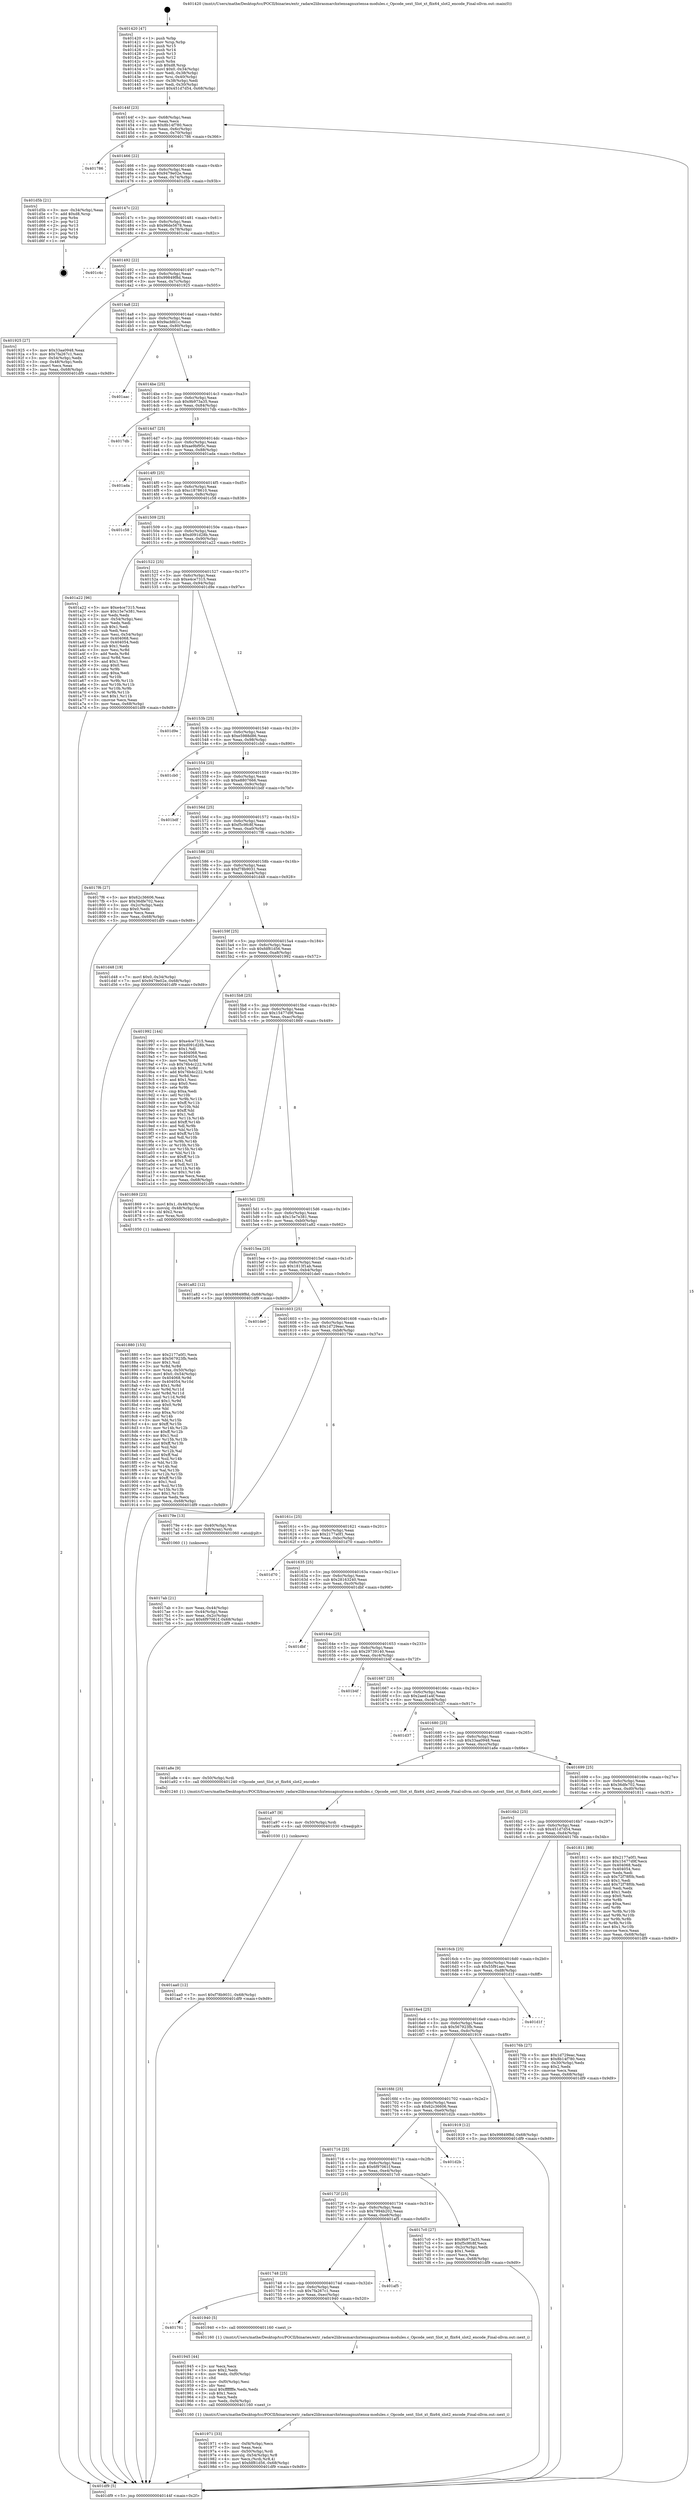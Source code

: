 digraph "0x401420" {
  label = "0x401420 (/mnt/c/Users/mathe/Desktop/tcc/POCII/binaries/extr_radare2librasmarchxtensagnuxtensa-modules.c_Opcode_sext_Slot_xt_flix64_slot2_encode_Final-ollvm.out::main(0))"
  labelloc = "t"
  node[shape=record]

  Entry [label="",width=0.3,height=0.3,shape=circle,fillcolor=black,style=filled]
  "0x40144f" [label="{
     0x40144f [23]\l
     | [instrs]\l
     &nbsp;&nbsp;0x40144f \<+3\>: mov -0x68(%rbp),%eax\l
     &nbsp;&nbsp;0x401452 \<+2\>: mov %eax,%ecx\l
     &nbsp;&nbsp;0x401454 \<+6\>: sub $0x8b14f780,%ecx\l
     &nbsp;&nbsp;0x40145a \<+3\>: mov %eax,-0x6c(%rbp)\l
     &nbsp;&nbsp;0x40145d \<+3\>: mov %ecx,-0x70(%rbp)\l
     &nbsp;&nbsp;0x401460 \<+6\>: je 0000000000401786 \<main+0x366\>\l
  }"]
  "0x401786" [label="{
     0x401786\l
  }", style=dashed]
  "0x401466" [label="{
     0x401466 [22]\l
     | [instrs]\l
     &nbsp;&nbsp;0x401466 \<+5\>: jmp 000000000040146b \<main+0x4b\>\l
     &nbsp;&nbsp;0x40146b \<+3\>: mov -0x6c(%rbp),%eax\l
     &nbsp;&nbsp;0x40146e \<+5\>: sub $0x9479e02e,%eax\l
     &nbsp;&nbsp;0x401473 \<+3\>: mov %eax,-0x74(%rbp)\l
     &nbsp;&nbsp;0x401476 \<+6\>: je 0000000000401d5b \<main+0x93b\>\l
  }"]
  Exit [label="",width=0.3,height=0.3,shape=circle,fillcolor=black,style=filled,peripheries=2]
  "0x401d5b" [label="{
     0x401d5b [21]\l
     | [instrs]\l
     &nbsp;&nbsp;0x401d5b \<+3\>: mov -0x34(%rbp),%eax\l
     &nbsp;&nbsp;0x401d5e \<+7\>: add $0xd8,%rsp\l
     &nbsp;&nbsp;0x401d65 \<+1\>: pop %rbx\l
     &nbsp;&nbsp;0x401d66 \<+2\>: pop %r12\l
     &nbsp;&nbsp;0x401d68 \<+2\>: pop %r13\l
     &nbsp;&nbsp;0x401d6a \<+2\>: pop %r14\l
     &nbsp;&nbsp;0x401d6c \<+2\>: pop %r15\l
     &nbsp;&nbsp;0x401d6e \<+1\>: pop %rbp\l
     &nbsp;&nbsp;0x401d6f \<+1\>: ret\l
  }"]
  "0x40147c" [label="{
     0x40147c [22]\l
     | [instrs]\l
     &nbsp;&nbsp;0x40147c \<+5\>: jmp 0000000000401481 \<main+0x61\>\l
     &nbsp;&nbsp;0x401481 \<+3\>: mov -0x6c(%rbp),%eax\l
     &nbsp;&nbsp;0x401484 \<+5\>: sub $0x96de5678,%eax\l
     &nbsp;&nbsp;0x401489 \<+3\>: mov %eax,-0x78(%rbp)\l
     &nbsp;&nbsp;0x40148c \<+6\>: je 0000000000401c4c \<main+0x82c\>\l
  }"]
  "0x401aa0" [label="{
     0x401aa0 [12]\l
     | [instrs]\l
     &nbsp;&nbsp;0x401aa0 \<+7\>: movl $0xf78b9031,-0x68(%rbp)\l
     &nbsp;&nbsp;0x401aa7 \<+5\>: jmp 0000000000401df9 \<main+0x9d9\>\l
  }"]
  "0x401c4c" [label="{
     0x401c4c\l
  }", style=dashed]
  "0x401492" [label="{
     0x401492 [22]\l
     | [instrs]\l
     &nbsp;&nbsp;0x401492 \<+5\>: jmp 0000000000401497 \<main+0x77\>\l
     &nbsp;&nbsp;0x401497 \<+3\>: mov -0x6c(%rbp),%eax\l
     &nbsp;&nbsp;0x40149a \<+5\>: sub $0x99849f8d,%eax\l
     &nbsp;&nbsp;0x40149f \<+3\>: mov %eax,-0x7c(%rbp)\l
     &nbsp;&nbsp;0x4014a2 \<+6\>: je 0000000000401925 \<main+0x505\>\l
  }"]
  "0x401a97" [label="{
     0x401a97 [9]\l
     | [instrs]\l
     &nbsp;&nbsp;0x401a97 \<+4\>: mov -0x50(%rbp),%rdi\l
     &nbsp;&nbsp;0x401a9b \<+5\>: call 0000000000401030 \<free@plt\>\l
     | [calls]\l
     &nbsp;&nbsp;0x401030 \{1\} (unknown)\l
  }"]
  "0x401925" [label="{
     0x401925 [27]\l
     | [instrs]\l
     &nbsp;&nbsp;0x401925 \<+5\>: mov $0x33aa0948,%eax\l
     &nbsp;&nbsp;0x40192a \<+5\>: mov $0x7fa267c1,%ecx\l
     &nbsp;&nbsp;0x40192f \<+3\>: mov -0x54(%rbp),%edx\l
     &nbsp;&nbsp;0x401932 \<+3\>: cmp -0x48(%rbp),%edx\l
     &nbsp;&nbsp;0x401935 \<+3\>: cmovl %ecx,%eax\l
     &nbsp;&nbsp;0x401938 \<+3\>: mov %eax,-0x68(%rbp)\l
     &nbsp;&nbsp;0x40193b \<+5\>: jmp 0000000000401df9 \<main+0x9d9\>\l
  }"]
  "0x4014a8" [label="{
     0x4014a8 [22]\l
     | [instrs]\l
     &nbsp;&nbsp;0x4014a8 \<+5\>: jmp 00000000004014ad \<main+0x8d\>\l
     &nbsp;&nbsp;0x4014ad \<+3\>: mov -0x6c(%rbp),%eax\l
     &nbsp;&nbsp;0x4014b0 \<+5\>: sub $0x9acbfd1c,%eax\l
     &nbsp;&nbsp;0x4014b5 \<+3\>: mov %eax,-0x80(%rbp)\l
     &nbsp;&nbsp;0x4014b8 \<+6\>: je 0000000000401aac \<main+0x68c\>\l
  }"]
  "0x401971" [label="{
     0x401971 [33]\l
     | [instrs]\l
     &nbsp;&nbsp;0x401971 \<+6\>: mov -0xf4(%rbp),%ecx\l
     &nbsp;&nbsp;0x401977 \<+3\>: imul %eax,%ecx\l
     &nbsp;&nbsp;0x40197a \<+4\>: mov -0x50(%rbp),%rdi\l
     &nbsp;&nbsp;0x40197e \<+4\>: movslq -0x54(%rbp),%r8\l
     &nbsp;&nbsp;0x401982 \<+4\>: mov %ecx,(%rdi,%r8,4)\l
     &nbsp;&nbsp;0x401986 \<+7\>: movl $0xfdf81d56,-0x68(%rbp)\l
     &nbsp;&nbsp;0x40198d \<+5\>: jmp 0000000000401df9 \<main+0x9d9\>\l
  }"]
  "0x401aac" [label="{
     0x401aac\l
  }", style=dashed]
  "0x4014be" [label="{
     0x4014be [25]\l
     | [instrs]\l
     &nbsp;&nbsp;0x4014be \<+5\>: jmp 00000000004014c3 \<main+0xa3\>\l
     &nbsp;&nbsp;0x4014c3 \<+3\>: mov -0x6c(%rbp),%eax\l
     &nbsp;&nbsp;0x4014c6 \<+5\>: sub $0x9b973a35,%eax\l
     &nbsp;&nbsp;0x4014cb \<+6\>: mov %eax,-0x84(%rbp)\l
     &nbsp;&nbsp;0x4014d1 \<+6\>: je 00000000004017db \<main+0x3bb\>\l
  }"]
  "0x401945" [label="{
     0x401945 [44]\l
     | [instrs]\l
     &nbsp;&nbsp;0x401945 \<+2\>: xor %ecx,%ecx\l
     &nbsp;&nbsp;0x401947 \<+5\>: mov $0x2,%edx\l
     &nbsp;&nbsp;0x40194c \<+6\>: mov %edx,-0xf0(%rbp)\l
     &nbsp;&nbsp;0x401952 \<+1\>: cltd\l
     &nbsp;&nbsp;0x401953 \<+6\>: mov -0xf0(%rbp),%esi\l
     &nbsp;&nbsp;0x401959 \<+2\>: idiv %esi\l
     &nbsp;&nbsp;0x40195b \<+6\>: imul $0xfffffffe,%edx,%edx\l
     &nbsp;&nbsp;0x401961 \<+3\>: sub $0x1,%ecx\l
     &nbsp;&nbsp;0x401964 \<+2\>: sub %ecx,%edx\l
     &nbsp;&nbsp;0x401966 \<+6\>: mov %edx,-0xf4(%rbp)\l
     &nbsp;&nbsp;0x40196c \<+5\>: call 0000000000401160 \<next_i\>\l
     | [calls]\l
     &nbsp;&nbsp;0x401160 \{1\} (/mnt/c/Users/mathe/Desktop/tcc/POCII/binaries/extr_radare2librasmarchxtensagnuxtensa-modules.c_Opcode_sext_Slot_xt_flix64_slot2_encode_Final-ollvm.out::next_i)\l
  }"]
  "0x4017db" [label="{
     0x4017db\l
  }", style=dashed]
  "0x4014d7" [label="{
     0x4014d7 [25]\l
     | [instrs]\l
     &nbsp;&nbsp;0x4014d7 \<+5\>: jmp 00000000004014dc \<main+0xbc\>\l
     &nbsp;&nbsp;0x4014dc \<+3\>: mov -0x6c(%rbp),%eax\l
     &nbsp;&nbsp;0x4014df \<+5\>: sub $0xae9bf95c,%eax\l
     &nbsp;&nbsp;0x4014e4 \<+6\>: mov %eax,-0x88(%rbp)\l
     &nbsp;&nbsp;0x4014ea \<+6\>: je 0000000000401ada \<main+0x6ba\>\l
  }"]
  "0x401761" [label="{
     0x401761\l
  }", style=dashed]
  "0x401ada" [label="{
     0x401ada\l
  }", style=dashed]
  "0x4014f0" [label="{
     0x4014f0 [25]\l
     | [instrs]\l
     &nbsp;&nbsp;0x4014f0 \<+5\>: jmp 00000000004014f5 \<main+0xd5\>\l
     &nbsp;&nbsp;0x4014f5 \<+3\>: mov -0x6c(%rbp),%eax\l
     &nbsp;&nbsp;0x4014f8 \<+5\>: sub $0xc1878610,%eax\l
     &nbsp;&nbsp;0x4014fd \<+6\>: mov %eax,-0x8c(%rbp)\l
     &nbsp;&nbsp;0x401503 \<+6\>: je 0000000000401c58 \<main+0x838\>\l
  }"]
  "0x401940" [label="{
     0x401940 [5]\l
     | [instrs]\l
     &nbsp;&nbsp;0x401940 \<+5\>: call 0000000000401160 \<next_i\>\l
     | [calls]\l
     &nbsp;&nbsp;0x401160 \{1\} (/mnt/c/Users/mathe/Desktop/tcc/POCII/binaries/extr_radare2librasmarchxtensagnuxtensa-modules.c_Opcode_sext_Slot_xt_flix64_slot2_encode_Final-ollvm.out::next_i)\l
  }"]
  "0x401c58" [label="{
     0x401c58\l
  }", style=dashed]
  "0x401509" [label="{
     0x401509 [25]\l
     | [instrs]\l
     &nbsp;&nbsp;0x401509 \<+5\>: jmp 000000000040150e \<main+0xee\>\l
     &nbsp;&nbsp;0x40150e \<+3\>: mov -0x6c(%rbp),%eax\l
     &nbsp;&nbsp;0x401511 \<+5\>: sub $0xd091d28b,%eax\l
     &nbsp;&nbsp;0x401516 \<+6\>: mov %eax,-0x90(%rbp)\l
     &nbsp;&nbsp;0x40151c \<+6\>: je 0000000000401a22 \<main+0x602\>\l
  }"]
  "0x401748" [label="{
     0x401748 [25]\l
     | [instrs]\l
     &nbsp;&nbsp;0x401748 \<+5\>: jmp 000000000040174d \<main+0x32d\>\l
     &nbsp;&nbsp;0x40174d \<+3\>: mov -0x6c(%rbp),%eax\l
     &nbsp;&nbsp;0x401750 \<+5\>: sub $0x7fa267c1,%eax\l
     &nbsp;&nbsp;0x401755 \<+6\>: mov %eax,-0xec(%rbp)\l
     &nbsp;&nbsp;0x40175b \<+6\>: je 0000000000401940 \<main+0x520\>\l
  }"]
  "0x401a22" [label="{
     0x401a22 [96]\l
     | [instrs]\l
     &nbsp;&nbsp;0x401a22 \<+5\>: mov $0xe4ce7315,%eax\l
     &nbsp;&nbsp;0x401a27 \<+5\>: mov $0x15e7e381,%ecx\l
     &nbsp;&nbsp;0x401a2c \<+2\>: xor %edx,%edx\l
     &nbsp;&nbsp;0x401a2e \<+3\>: mov -0x54(%rbp),%esi\l
     &nbsp;&nbsp;0x401a31 \<+2\>: mov %edx,%edi\l
     &nbsp;&nbsp;0x401a33 \<+3\>: sub $0x1,%edi\l
     &nbsp;&nbsp;0x401a36 \<+2\>: sub %edi,%esi\l
     &nbsp;&nbsp;0x401a38 \<+3\>: mov %esi,-0x54(%rbp)\l
     &nbsp;&nbsp;0x401a3b \<+7\>: mov 0x404068,%esi\l
     &nbsp;&nbsp;0x401a42 \<+7\>: mov 0x404054,%edi\l
     &nbsp;&nbsp;0x401a49 \<+3\>: sub $0x1,%edx\l
     &nbsp;&nbsp;0x401a4c \<+3\>: mov %esi,%r8d\l
     &nbsp;&nbsp;0x401a4f \<+3\>: add %edx,%r8d\l
     &nbsp;&nbsp;0x401a52 \<+4\>: imul %r8d,%esi\l
     &nbsp;&nbsp;0x401a56 \<+3\>: and $0x1,%esi\l
     &nbsp;&nbsp;0x401a59 \<+3\>: cmp $0x0,%esi\l
     &nbsp;&nbsp;0x401a5c \<+4\>: sete %r9b\l
     &nbsp;&nbsp;0x401a60 \<+3\>: cmp $0xa,%edi\l
     &nbsp;&nbsp;0x401a63 \<+4\>: setl %r10b\l
     &nbsp;&nbsp;0x401a67 \<+3\>: mov %r9b,%r11b\l
     &nbsp;&nbsp;0x401a6a \<+3\>: and %r10b,%r11b\l
     &nbsp;&nbsp;0x401a6d \<+3\>: xor %r10b,%r9b\l
     &nbsp;&nbsp;0x401a70 \<+3\>: or %r9b,%r11b\l
     &nbsp;&nbsp;0x401a73 \<+4\>: test $0x1,%r11b\l
     &nbsp;&nbsp;0x401a77 \<+3\>: cmovne %ecx,%eax\l
     &nbsp;&nbsp;0x401a7a \<+3\>: mov %eax,-0x68(%rbp)\l
     &nbsp;&nbsp;0x401a7d \<+5\>: jmp 0000000000401df9 \<main+0x9d9\>\l
  }"]
  "0x401522" [label="{
     0x401522 [25]\l
     | [instrs]\l
     &nbsp;&nbsp;0x401522 \<+5\>: jmp 0000000000401527 \<main+0x107\>\l
     &nbsp;&nbsp;0x401527 \<+3\>: mov -0x6c(%rbp),%eax\l
     &nbsp;&nbsp;0x40152a \<+5\>: sub $0xe4ce7315,%eax\l
     &nbsp;&nbsp;0x40152f \<+6\>: mov %eax,-0x94(%rbp)\l
     &nbsp;&nbsp;0x401535 \<+6\>: je 0000000000401d9e \<main+0x97e\>\l
  }"]
  "0x401af5" [label="{
     0x401af5\l
  }", style=dashed]
  "0x401d9e" [label="{
     0x401d9e\l
  }", style=dashed]
  "0x40153b" [label="{
     0x40153b [25]\l
     | [instrs]\l
     &nbsp;&nbsp;0x40153b \<+5\>: jmp 0000000000401540 \<main+0x120\>\l
     &nbsp;&nbsp;0x401540 \<+3\>: mov -0x6c(%rbp),%eax\l
     &nbsp;&nbsp;0x401543 \<+5\>: sub $0xe5988d86,%eax\l
     &nbsp;&nbsp;0x401548 \<+6\>: mov %eax,-0x98(%rbp)\l
     &nbsp;&nbsp;0x40154e \<+6\>: je 0000000000401cb0 \<main+0x890\>\l
  }"]
  "0x401880" [label="{
     0x401880 [153]\l
     | [instrs]\l
     &nbsp;&nbsp;0x401880 \<+5\>: mov $0x2177a0f1,%ecx\l
     &nbsp;&nbsp;0x401885 \<+5\>: mov $0x567923fb,%edx\l
     &nbsp;&nbsp;0x40188a \<+3\>: mov $0x1,%sil\l
     &nbsp;&nbsp;0x40188d \<+3\>: xor %r8d,%r8d\l
     &nbsp;&nbsp;0x401890 \<+4\>: mov %rax,-0x50(%rbp)\l
     &nbsp;&nbsp;0x401894 \<+7\>: movl $0x0,-0x54(%rbp)\l
     &nbsp;&nbsp;0x40189b \<+8\>: mov 0x404068,%r9d\l
     &nbsp;&nbsp;0x4018a3 \<+8\>: mov 0x404054,%r10d\l
     &nbsp;&nbsp;0x4018ab \<+4\>: sub $0x1,%r8d\l
     &nbsp;&nbsp;0x4018af \<+3\>: mov %r9d,%r11d\l
     &nbsp;&nbsp;0x4018b2 \<+3\>: add %r8d,%r11d\l
     &nbsp;&nbsp;0x4018b5 \<+4\>: imul %r11d,%r9d\l
     &nbsp;&nbsp;0x4018b9 \<+4\>: and $0x1,%r9d\l
     &nbsp;&nbsp;0x4018bd \<+4\>: cmp $0x0,%r9d\l
     &nbsp;&nbsp;0x4018c1 \<+3\>: sete %bl\l
     &nbsp;&nbsp;0x4018c4 \<+4\>: cmp $0xa,%r10d\l
     &nbsp;&nbsp;0x4018c8 \<+4\>: setl %r14b\l
     &nbsp;&nbsp;0x4018cc \<+3\>: mov %bl,%r15b\l
     &nbsp;&nbsp;0x4018cf \<+4\>: xor $0xff,%r15b\l
     &nbsp;&nbsp;0x4018d3 \<+3\>: mov %r14b,%r12b\l
     &nbsp;&nbsp;0x4018d6 \<+4\>: xor $0xff,%r12b\l
     &nbsp;&nbsp;0x4018da \<+4\>: xor $0x1,%sil\l
     &nbsp;&nbsp;0x4018de \<+3\>: mov %r15b,%r13b\l
     &nbsp;&nbsp;0x4018e1 \<+4\>: and $0xff,%r13b\l
     &nbsp;&nbsp;0x4018e5 \<+3\>: and %sil,%bl\l
     &nbsp;&nbsp;0x4018e8 \<+3\>: mov %r12b,%al\l
     &nbsp;&nbsp;0x4018eb \<+2\>: and $0xff,%al\l
     &nbsp;&nbsp;0x4018ed \<+3\>: and %sil,%r14b\l
     &nbsp;&nbsp;0x4018f0 \<+3\>: or %bl,%r13b\l
     &nbsp;&nbsp;0x4018f3 \<+3\>: or %r14b,%al\l
     &nbsp;&nbsp;0x4018f6 \<+3\>: xor %al,%r13b\l
     &nbsp;&nbsp;0x4018f9 \<+3\>: or %r12b,%r15b\l
     &nbsp;&nbsp;0x4018fc \<+4\>: xor $0xff,%r15b\l
     &nbsp;&nbsp;0x401900 \<+4\>: or $0x1,%sil\l
     &nbsp;&nbsp;0x401904 \<+3\>: and %sil,%r15b\l
     &nbsp;&nbsp;0x401907 \<+3\>: or %r15b,%r13b\l
     &nbsp;&nbsp;0x40190a \<+4\>: test $0x1,%r13b\l
     &nbsp;&nbsp;0x40190e \<+3\>: cmovne %edx,%ecx\l
     &nbsp;&nbsp;0x401911 \<+3\>: mov %ecx,-0x68(%rbp)\l
     &nbsp;&nbsp;0x401914 \<+5\>: jmp 0000000000401df9 \<main+0x9d9\>\l
  }"]
  "0x401cb0" [label="{
     0x401cb0\l
  }", style=dashed]
  "0x401554" [label="{
     0x401554 [25]\l
     | [instrs]\l
     &nbsp;&nbsp;0x401554 \<+5\>: jmp 0000000000401559 \<main+0x139\>\l
     &nbsp;&nbsp;0x401559 \<+3\>: mov -0x6c(%rbp),%eax\l
     &nbsp;&nbsp;0x40155c \<+5\>: sub $0xe8807666,%eax\l
     &nbsp;&nbsp;0x401561 \<+6\>: mov %eax,-0x9c(%rbp)\l
     &nbsp;&nbsp;0x401567 \<+6\>: je 0000000000401bdf \<main+0x7bf\>\l
  }"]
  "0x40172f" [label="{
     0x40172f [25]\l
     | [instrs]\l
     &nbsp;&nbsp;0x40172f \<+5\>: jmp 0000000000401734 \<main+0x314\>\l
     &nbsp;&nbsp;0x401734 \<+3\>: mov -0x6c(%rbp),%eax\l
     &nbsp;&nbsp;0x401737 \<+5\>: sub $0x7994b202,%eax\l
     &nbsp;&nbsp;0x40173c \<+6\>: mov %eax,-0xe8(%rbp)\l
     &nbsp;&nbsp;0x401742 \<+6\>: je 0000000000401af5 \<main+0x6d5\>\l
  }"]
  "0x401bdf" [label="{
     0x401bdf\l
  }", style=dashed]
  "0x40156d" [label="{
     0x40156d [25]\l
     | [instrs]\l
     &nbsp;&nbsp;0x40156d \<+5\>: jmp 0000000000401572 \<main+0x152\>\l
     &nbsp;&nbsp;0x401572 \<+3\>: mov -0x6c(%rbp),%eax\l
     &nbsp;&nbsp;0x401575 \<+5\>: sub $0xf5c9fc8f,%eax\l
     &nbsp;&nbsp;0x40157a \<+6\>: mov %eax,-0xa0(%rbp)\l
     &nbsp;&nbsp;0x401580 \<+6\>: je 00000000004017f6 \<main+0x3d6\>\l
  }"]
  "0x4017c0" [label="{
     0x4017c0 [27]\l
     | [instrs]\l
     &nbsp;&nbsp;0x4017c0 \<+5\>: mov $0x9b973a35,%eax\l
     &nbsp;&nbsp;0x4017c5 \<+5\>: mov $0xf5c9fc8f,%ecx\l
     &nbsp;&nbsp;0x4017ca \<+3\>: mov -0x2c(%rbp),%edx\l
     &nbsp;&nbsp;0x4017cd \<+3\>: cmp $0x1,%edx\l
     &nbsp;&nbsp;0x4017d0 \<+3\>: cmovl %ecx,%eax\l
     &nbsp;&nbsp;0x4017d3 \<+3\>: mov %eax,-0x68(%rbp)\l
     &nbsp;&nbsp;0x4017d6 \<+5\>: jmp 0000000000401df9 \<main+0x9d9\>\l
  }"]
  "0x4017f6" [label="{
     0x4017f6 [27]\l
     | [instrs]\l
     &nbsp;&nbsp;0x4017f6 \<+5\>: mov $0x62c36606,%eax\l
     &nbsp;&nbsp;0x4017fb \<+5\>: mov $0x36dfe702,%ecx\l
     &nbsp;&nbsp;0x401800 \<+3\>: mov -0x2c(%rbp),%edx\l
     &nbsp;&nbsp;0x401803 \<+3\>: cmp $0x0,%edx\l
     &nbsp;&nbsp;0x401806 \<+3\>: cmove %ecx,%eax\l
     &nbsp;&nbsp;0x401809 \<+3\>: mov %eax,-0x68(%rbp)\l
     &nbsp;&nbsp;0x40180c \<+5\>: jmp 0000000000401df9 \<main+0x9d9\>\l
  }"]
  "0x401586" [label="{
     0x401586 [25]\l
     | [instrs]\l
     &nbsp;&nbsp;0x401586 \<+5\>: jmp 000000000040158b \<main+0x16b\>\l
     &nbsp;&nbsp;0x40158b \<+3\>: mov -0x6c(%rbp),%eax\l
     &nbsp;&nbsp;0x40158e \<+5\>: sub $0xf78b9031,%eax\l
     &nbsp;&nbsp;0x401593 \<+6\>: mov %eax,-0xa4(%rbp)\l
     &nbsp;&nbsp;0x401599 \<+6\>: je 0000000000401d48 \<main+0x928\>\l
  }"]
  "0x401716" [label="{
     0x401716 [25]\l
     | [instrs]\l
     &nbsp;&nbsp;0x401716 \<+5\>: jmp 000000000040171b \<main+0x2fb\>\l
     &nbsp;&nbsp;0x40171b \<+3\>: mov -0x6c(%rbp),%eax\l
     &nbsp;&nbsp;0x40171e \<+5\>: sub $0x6f97061f,%eax\l
     &nbsp;&nbsp;0x401723 \<+6\>: mov %eax,-0xe4(%rbp)\l
     &nbsp;&nbsp;0x401729 \<+6\>: je 00000000004017c0 \<main+0x3a0\>\l
  }"]
  "0x401d48" [label="{
     0x401d48 [19]\l
     | [instrs]\l
     &nbsp;&nbsp;0x401d48 \<+7\>: movl $0x0,-0x34(%rbp)\l
     &nbsp;&nbsp;0x401d4f \<+7\>: movl $0x9479e02e,-0x68(%rbp)\l
     &nbsp;&nbsp;0x401d56 \<+5\>: jmp 0000000000401df9 \<main+0x9d9\>\l
  }"]
  "0x40159f" [label="{
     0x40159f [25]\l
     | [instrs]\l
     &nbsp;&nbsp;0x40159f \<+5\>: jmp 00000000004015a4 \<main+0x184\>\l
     &nbsp;&nbsp;0x4015a4 \<+3\>: mov -0x6c(%rbp),%eax\l
     &nbsp;&nbsp;0x4015a7 \<+5\>: sub $0xfdf81d56,%eax\l
     &nbsp;&nbsp;0x4015ac \<+6\>: mov %eax,-0xa8(%rbp)\l
     &nbsp;&nbsp;0x4015b2 \<+6\>: je 0000000000401992 \<main+0x572\>\l
  }"]
  "0x401d2b" [label="{
     0x401d2b\l
  }", style=dashed]
  "0x401992" [label="{
     0x401992 [144]\l
     | [instrs]\l
     &nbsp;&nbsp;0x401992 \<+5\>: mov $0xe4ce7315,%eax\l
     &nbsp;&nbsp;0x401997 \<+5\>: mov $0xd091d28b,%ecx\l
     &nbsp;&nbsp;0x40199c \<+2\>: mov $0x1,%dl\l
     &nbsp;&nbsp;0x40199e \<+7\>: mov 0x404068,%esi\l
     &nbsp;&nbsp;0x4019a5 \<+7\>: mov 0x404054,%edi\l
     &nbsp;&nbsp;0x4019ac \<+3\>: mov %esi,%r8d\l
     &nbsp;&nbsp;0x4019af \<+7\>: sub $0x76b4c222,%r8d\l
     &nbsp;&nbsp;0x4019b6 \<+4\>: sub $0x1,%r8d\l
     &nbsp;&nbsp;0x4019ba \<+7\>: add $0x76b4c222,%r8d\l
     &nbsp;&nbsp;0x4019c1 \<+4\>: imul %r8d,%esi\l
     &nbsp;&nbsp;0x4019c5 \<+3\>: and $0x1,%esi\l
     &nbsp;&nbsp;0x4019c8 \<+3\>: cmp $0x0,%esi\l
     &nbsp;&nbsp;0x4019cb \<+4\>: sete %r9b\l
     &nbsp;&nbsp;0x4019cf \<+3\>: cmp $0xa,%edi\l
     &nbsp;&nbsp;0x4019d2 \<+4\>: setl %r10b\l
     &nbsp;&nbsp;0x4019d6 \<+3\>: mov %r9b,%r11b\l
     &nbsp;&nbsp;0x4019d9 \<+4\>: xor $0xff,%r11b\l
     &nbsp;&nbsp;0x4019dd \<+3\>: mov %r10b,%bl\l
     &nbsp;&nbsp;0x4019e0 \<+3\>: xor $0xff,%bl\l
     &nbsp;&nbsp;0x4019e3 \<+3\>: xor $0x1,%dl\l
     &nbsp;&nbsp;0x4019e6 \<+3\>: mov %r11b,%r14b\l
     &nbsp;&nbsp;0x4019e9 \<+4\>: and $0xff,%r14b\l
     &nbsp;&nbsp;0x4019ed \<+3\>: and %dl,%r9b\l
     &nbsp;&nbsp;0x4019f0 \<+3\>: mov %bl,%r15b\l
     &nbsp;&nbsp;0x4019f3 \<+4\>: and $0xff,%r15b\l
     &nbsp;&nbsp;0x4019f7 \<+3\>: and %dl,%r10b\l
     &nbsp;&nbsp;0x4019fa \<+3\>: or %r9b,%r14b\l
     &nbsp;&nbsp;0x4019fd \<+3\>: or %r10b,%r15b\l
     &nbsp;&nbsp;0x401a00 \<+3\>: xor %r15b,%r14b\l
     &nbsp;&nbsp;0x401a03 \<+3\>: or %bl,%r11b\l
     &nbsp;&nbsp;0x401a06 \<+4\>: xor $0xff,%r11b\l
     &nbsp;&nbsp;0x401a0a \<+3\>: or $0x1,%dl\l
     &nbsp;&nbsp;0x401a0d \<+3\>: and %dl,%r11b\l
     &nbsp;&nbsp;0x401a10 \<+3\>: or %r11b,%r14b\l
     &nbsp;&nbsp;0x401a13 \<+4\>: test $0x1,%r14b\l
     &nbsp;&nbsp;0x401a17 \<+3\>: cmovne %ecx,%eax\l
     &nbsp;&nbsp;0x401a1a \<+3\>: mov %eax,-0x68(%rbp)\l
     &nbsp;&nbsp;0x401a1d \<+5\>: jmp 0000000000401df9 \<main+0x9d9\>\l
  }"]
  "0x4015b8" [label="{
     0x4015b8 [25]\l
     | [instrs]\l
     &nbsp;&nbsp;0x4015b8 \<+5\>: jmp 00000000004015bd \<main+0x19d\>\l
     &nbsp;&nbsp;0x4015bd \<+3\>: mov -0x6c(%rbp),%eax\l
     &nbsp;&nbsp;0x4015c0 \<+5\>: sub $0x15477d9f,%eax\l
     &nbsp;&nbsp;0x4015c5 \<+6\>: mov %eax,-0xac(%rbp)\l
     &nbsp;&nbsp;0x4015cb \<+6\>: je 0000000000401869 \<main+0x449\>\l
  }"]
  "0x4016fd" [label="{
     0x4016fd [25]\l
     | [instrs]\l
     &nbsp;&nbsp;0x4016fd \<+5\>: jmp 0000000000401702 \<main+0x2e2\>\l
     &nbsp;&nbsp;0x401702 \<+3\>: mov -0x6c(%rbp),%eax\l
     &nbsp;&nbsp;0x401705 \<+5\>: sub $0x62c36606,%eax\l
     &nbsp;&nbsp;0x40170a \<+6\>: mov %eax,-0xe0(%rbp)\l
     &nbsp;&nbsp;0x401710 \<+6\>: je 0000000000401d2b \<main+0x90b\>\l
  }"]
  "0x401869" [label="{
     0x401869 [23]\l
     | [instrs]\l
     &nbsp;&nbsp;0x401869 \<+7\>: movl $0x1,-0x48(%rbp)\l
     &nbsp;&nbsp;0x401870 \<+4\>: movslq -0x48(%rbp),%rax\l
     &nbsp;&nbsp;0x401874 \<+4\>: shl $0x2,%rax\l
     &nbsp;&nbsp;0x401878 \<+3\>: mov %rax,%rdi\l
     &nbsp;&nbsp;0x40187b \<+5\>: call 0000000000401050 \<malloc@plt\>\l
     | [calls]\l
     &nbsp;&nbsp;0x401050 \{1\} (unknown)\l
  }"]
  "0x4015d1" [label="{
     0x4015d1 [25]\l
     | [instrs]\l
     &nbsp;&nbsp;0x4015d1 \<+5\>: jmp 00000000004015d6 \<main+0x1b6\>\l
     &nbsp;&nbsp;0x4015d6 \<+3\>: mov -0x6c(%rbp),%eax\l
     &nbsp;&nbsp;0x4015d9 \<+5\>: sub $0x15e7e381,%eax\l
     &nbsp;&nbsp;0x4015de \<+6\>: mov %eax,-0xb0(%rbp)\l
     &nbsp;&nbsp;0x4015e4 \<+6\>: je 0000000000401a82 \<main+0x662\>\l
  }"]
  "0x401919" [label="{
     0x401919 [12]\l
     | [instrs]\l
     &nbsp;&nbsp;0x401919 \<+7\>: movl $0x99849f8d,-0x68(%rbp)\l
     &nbsp;&nbsp;0x401920 \<+5\>: jmp 0000000000401df9 \<main+0x9d9\>\l
  }"]
  "0x401a82" [label="{
     0x401a82 [12]\l
     | [instrs]\l
     &nbsp;&nbsp;0x401a82 \<+7\>: movl $0x99849f8d,-0x68(%rbp)\l
     &nbsp;&nbsp;0x401a89 \<+5\>: jmp 0000000000401df9 \<main+0x9d9\>\l
  }"]
  "0x4015ea" [label="{
     0x4015ea [25]\l
     | [instrs]\l
     &nbsp;&nbsp;0x4015ea \<+5\>: jmp 00000000004015ef \<main+0x1cf\>\l
     &nbsp;&nbsp;0x4015ef \<+3\>: mov -0x6c(%rbp),%eax\l
     &nbsp;&nbsp;0x4015f2 \<+5\>: sub $0x1813f1ab,%eax\l
     &nbsp;&nbsp;0x4015f7 \<+6\>: mov %eax,-0xb4(%rbp)\l
     &nbsp;&nbsp;0x4015fd \<+6\>: je 0000000000401de0 \<main+0x9c0\>\l
  }"]
  "0x4016e4" [label="{
     0x4016e4 [25]\l
     | [instrs]\l
     &nbsp;&nbsp;0x4016e4 \<+5\>: jmp 00000000004016e9 \<main+0x2c9\>\l
     &nbsp;&nbsp;0x4016e9 \<+3\>: mov -0x6c(%rbp),%eax\l
     &nbsp;&nbsp;0x4016ec \<+5\>: sub $0x567923fb,%eax\l
     &nbsp;&nbsp;0x4016f1 \<+6\>: mov %eax,-0xdc(%rbp)\l
     &nbsp;&nbsp;0x4016f7 \<+6\>: je 0000000000401919 \<main+0x4f9\>\l
  }"]
  "0x401de0" [label="{
     0x401de0\l
  }", style=dashed]
  "0x401603" [label="{
     0x401603 [25]\l
     | [instrs]\l
     &nbsp;&nbsp;0x401603 \<+5\>: jmp 0000000000401608 \<main+0x1e8\>\l
     &nbsp;&nbsp;0x401608 \<+3\>: mov -0x6c(%rbp),%eax\l
     &nbsp;&nbsp;0x40160b \<+5\>: sub $0x1d729eac,%eax\l
     &nbsp;&nbsp;0x401610 \<+6\>: mov %eax,-0xb8(%rbp)\l
     &nbsp;&nbsp;0x401616 \<+6\>: je 000000000040179e \<main+0x37e\>\l
  }"]
  "0x401d1f" [label="{
     0x401d1f\l
  }", style=dashed]
  "0x40179e" [label="{
     0x40179e [13]\l
     | [instrs]\l
     &nbsp;&nbsp;0x40179e \<+4\>: mov -0x40(%rbp),%rax\l
     &nbsp;&nbsp;0x4017a2 \<+4\>: mov 0x8(%rax),%rdi\l
     &nbsp;&nbsp;0x4017a6 \<+5\>: call 0000000000401060 \<atoi@plt\>\l
     | [calls]\l
     &nbsp;&nbsp;0x401060 \{1\} (unknown)\l
  }"]
  "0x40161c" [label="{
     0x40161c [25]\l
     | [instrs]\l
     &nbsp;&nbsp;0x40161c \<+5\>: jmp 0000000000401621 \<main+0x201\>\l
     &nbsp;&nbsp;0x401621 \<+3\>: mov -0x6c(%rbp),%eax\l
     &nbsp;&nbsp;0x401624 \<+5\>: sub $0x2177a0f1,%eax\l
     &nbsp;&nbsp;0x401629 \<+6\>: mov %eax,-0xbc(%rbp)\l
     &nbsp;&nbsp;0x40162f \<+6\>: je 0000000000401d70 \<main+0x950\>\l
  }"]
  "0x4017ab" [label="{
     0x4017ab [21]\l
     | [instrs]\l
     &nbsp;&nbsp;0x4017ab \<+3\>: mov %eax,-0x44(%rbp)\l
     &nbsp;&nbsp;0x4017ae \<+3\>: mov -0x44(%rbp),%eax\l
     &nbsp;&nbsp;0x4017b1 \<+3\>: mov %eax,-0x2c(%rbp)\l
     &nbsp;&nbsp;0x4017b4 \<+7\>: movl $0x6f97061f,-0x68(%rbp)\l
     &nbsp;&nbsp;0x4017bb \<+5\>: jmp 0000000000401df9 \<main+0x9d9\>\l
  }"]
  "0x401d70" [label="{
     0x401d70\l
  }", style=dashed]
  "0x401635" [label="{
     0x401635 [25]\l
     | [instrs]\l
     &nbsp;&nbsp;0x401635 \<+5\>: jmp 000000000040163a \<main+0x21a\>\l
     &nbsp;&nbsp;0x40163a \<+3\>: mov -0x6c(%rbp),%eax\l
     &nbsp;&nbsp;0x40163d \<+5\>: sub $0x28163240,%eax\l
     &nbsp;&nbsp;0x401642 \<+6\>: mov %eax,-0xc0(%rbp)\l
     &nbsp;&nbsp;0x401648 \<+6\>: je 0000000000401dbf \<main+0x99f\>\l
  }"]
  "0x401420" [label="{
     0x401420 [47]\l
     | [instrs]\l
     &nbsp;&nbsp;0x401420 \<+1\>: push %rbp\l
     &nbsp;&nbsp;0x401421 \<+3\>: mov %rsp,%rbp\l
     &nbsp;&nbsp;0x401424 \<+2\>: push %r15\l
     &nbsp;&nbsp;0x401426 \<+2\>: push %r14\l
     &nbsp;&nbsp;0x401428 \<+2\>: push %r13\l
     &nbsp;&nbsp;0x40142a \<+2\>: push %r12\l
     &nbsp;&nbsp;0x40142c \<+1\>: push %rbx\l
     &nbsp;&nbsp;0x40142d \<+7\>: sub $0xd8,%rsp\l
     &nbsp;&nbsp;0x401434 \<+7\>: movl $0x0,-0x34(%rbp)\l
     &nbsp;&nbsp;0x40143b \<+3\>: mov %edi,-0x38(%rbp)\l
     &nbsp;&nbsp;0x40143e \<+4\>: mov %rsi,-0x40(%rbp)\l
     &nbsp;&nbsp;0x401442 \<+3\>: mov -0x38(%rbp),%edi\l
     &nbsp;&nbsp;0x401445 \<+3\>: mov %edi,-0x30(%rbp)\l
     &nbsp;&nbsp;0x401448 \<+7\>: movl $0x451d7d54,-0x68(%rbp)\l
  }"]
  "0x401dbf" [label="{
     0x401dbf\l
  }", style=dashed]
  "0x40164e" [label="{
     0x40164e [25]\l
     | [instrs]\l
     &nbsp;&nbsp;0x40164e \<+5\>: jmp 0000000000401653 \<main+0x233\>\l
     &nbsp;&nbsp;0x401653 \<+3\>: mov -0x6c(%rbp),%eax\l
     &nbsp;&nbsp;0x401656 \<+5\>: sub $0x29739140,%eax\l
     &nbsp;&nbsp;0x40165b \<+6\>: mov %eax,-0xc4(%rbp)\l
     &nbsp;&nbsp;0x401661 \<+6\>: je 0000000000401b4f \<main+0x72f\>\l
  }"]
  "0x401df9" [label="{
     0x401df9 [5]\l
     | [instrs]\l
     &nbsp;&nbsp;0x401df9 \<+5\>: jmp 000000000040144f \<main+0x2f\>\l
  }"]
  "0x401b4f" [label="{
     0x401b4f\l
  }", style=dashed]
  "0x401667" [label="{
     0x401667 [25]\l
     | [instrs]\l
     &nbsp;&nbsp;0x401667 \<+5\>: jmp 000000000040166c \<main+0x24c\>\l
     &nbsp;&nbsp;0x40166c \<+3\>: mov -0x6c(%rbp),%eax\l
     &nbsp;&nbsp;0x40166f \<+5\>: sub $0x2aed1a4f,%eax\l
     &nbsp;&nbsp;0x401674 \<+6\>: mov %eax,-0xc8(%rbp)\l
     &nbsp;&nbsp;0x40167a \<+6\>: je 0000000000401d37 \<main+0x917\>\l
  }"]
  "0x4016cb" [label="{
     0x4016cb [25]\l
     | [instrs]\l
     &nbsp;&nbsp;0x4016cb \<+5\>: jmp 00000000004016d0 \<main+0x2b0\>\l
     &nbsp;&nbsp;0x4016d0 \<+3\>: mov -0x6c(%rbp),%eax\l
     &nbsp;&nbsp;0x4016d3 \<+5\>: sub $0x55f91aec,%eax\l
     &nbsp;&nbsp;0x4016d8 \<+6\>: mov %eax,-0xd8(%rbp)\l
     &nbsp;&nbsp;0x4016de \<+6\>: je 0000000000401d1f \<main+0x8ff\>\l
  }"]
  "0x401d37" [label="{
     0x401d37\l
  }", style=dashed]
  "0x401680" [label="{
     0x401680 [25]\l
     | [instrs]\l
     &nbsp;&nbsp;0x401680 \<+5\>: jmp 0000000000401685 \<main+0x265\>\l
     &nbsp;&nbsp;0x401685 \<+3\>: mov -0x6c(%rbp),%eax\l
     &nbsp;&nbsp;0x401688 \<+5\>: sub $0x33aa0948,%eax\l
     &nbsp;&nbsp;0x40168d \<+6\>: mov %eax,-0xcc(%rbp)\l
     &nbsp;&nbsp;0x401693 \<+6\>: je 0000000000401a8e \<main+0x66e\>\l
  }"]
  "0x40176b" [label="{
     0x40176b [27]\l
     | [instrs]\l
     &nbsp;&nbsp;0x40176b \<+5\>: mov $0x1d729eac,%eax\l
     &nbsp;&nbsp;0x401770 \<+5\>: mov $0x8b14f780,%ecx\l
     &nbsp;&nbsp;0x401775 \<+3\>: mov -0x30(%rbp),%edx\l
     &nbsp;&nbsp;0x401778 \<+3\>: cmp $0x2,%edx\l
     &nbsp;&nbsp;0x40177b \<+3\>: cmovne %ecx,%eax\l
     &nbsp;&nbsp;0x40177e \<+3\>: mov %eax,-0x68(%rbp)\l
     &nbsp;&nbsp;0x401781 \<+5\>: jmp 0000000000401df9 \<main+0x9d9\>\l
  }"]
  "0x401a8e" [label="{
     0x401a8e [9]\l
     | [instrs]\l
     &nbsp;&nbsp;0x401a8e \<+4\>: mov -0x50(%rbp),%rdi\l
     &nbsp;&nbsp;0x401a92 \<+5\>: call 0000000000401240 \<Opcode_sext_Slot_xt_flix64_slot2_encode\>\l
     | [calls]\l
     &nbsp;&nbsp;0x401240 \{1\} (/mnt/c/Users/mathe/Desktop/tcc/POCII/binaries/extr_radare2librasmarchxtensagnuxtensa-modules.c_Opcode_sext_Slot_xt_flix64_slot2_encode_Final-ollvm.out::Opcode_sext_Slot_xt_flix64_slot2_encode)\l
  }"]
  "0x401699" [label="{
     0x401699 [25]\l
     | [instrs]\l
     &nbsp;&nbsp;0x401699 \<+5\>: jmp 000000000040169e \<main+0x27e\>\l
     &nbsp;&nbsp;0x40169e \<+3\>: mov -0x6c(%rbp),%eax\l
     &nbsp;&nbsp;0x4016a1 \<+5\>: sub $0x36dfe702,%eax\l
     &nbsp;&nbsp;0x4016a6 \<+6\>: mov %eax,-0xd0(%rbp)\l
     &nbsp;&nbsp;0x4016ac \<+6\>: je 0000000000401811 \<main+0x3f1\>\l
  }"]
  "0x4016b2" [label="{
     0x4016b2 [25]\l
     | [instrs]\l
     &nbsp;&nbsp;0x4016b2 \<+5\>: jmp 00000000004016b7 \<main+0x297\>\l
     &nbsp;&nbsp;0x4016b7 \<+3\>: mov -0x6c(%rbp),%eax\l
     &nbsp;&nbsp;0x4016ba \<+5\>: sub $0x451d7d54,%eax\l
     &nbsp;&nbsp;0x4016bf \<+6\>: mov %eax,-0xd4(%rbp)\l
     &nbsp;&nbsp;0x4016c5 \<+6\>: je 000000000040176b \<main+0x34b\>\l
  }"]
  "0x401811" [label="{
     0x401811 [88]\l
     | [instrs]\l
     &nbsp;&nbsp;0x401811 \<+5\>: mov $0x2177a0f1,%eax\l
     &nbsp;&nbsp;0x401816 \<+5\>: mov $0x15477d9f,%ecx\l
     &nbsp;&nbsp;0x40181b \<+7\>: mov 0x404068,%edx\l
     &nbsp;&nbsp;0x401822 \<+7\>: mov 0x404054,%esi\l
     &nbsp;&nbsp;0x401829 \<+2\>: mov %edx,%edi\l
     &nbsp;&nbsp;0x40182b \<+6\>: sub $0x72f78f0b,%edi\l
     &nbsp;&nbsp;0x401831 \<+3\>: sub $0x1,%edi\l
     &nbsp;&nbsp;0x401834 \<+6\>: add $0x72f78f0b,%edi\l
     &nbsp;&nbsp;0x40183a \<+3\>: imul %edi,%edx\l
     &nbsp;&nbsp;0x40183d \<+3\>: and $0x1,%edx\l
     &nbsp;&nbsp;0x401840 \<+3\>: cmp $0x0,%edx\l
     &nbsp;&nbsp;0x401843 \<+4\>: sete %r8b\l
     &nbsp;&nbsp;0x401847 \<+3\>: cmp $0xa,%esi\l
     &nbsp;&nbsp;0x40184a \<+4\>: setl %r9b\l
     &nbsp;&nbsp;0x40184e \<+3\>: mov %r8b,%r10b\l
     &nbsp;&nbsp;0x401851 \<+3\>: and %r9b,%r10b\l
     &nbsp;&nbsp;0x401854 \<+3\>: xor %r9b,%r8b\l
     &nbsp;&nbsp;0x401857 \<+3\>: or %r8b,%r10b\l
     &nbsp;&nbsp;0x40185a \<+4\>: test $0x1,%r10b\l
     &nbsp;&nbsp;0x40185e \<+3\>: cmovne %ecx,%eax\l
     &nbsp;&nbsp;0x401861 \<+3\>: mov %eax,-0x68(%rbp)\l
     &nbsp;&nbsp;0x401864 \<+5\>: jmp 0000000000401df9 \<main+0x9d9\>\l
  }"]
  Entry -> "0x401420" [label=" 1"]
  "0x40144f" -> "0x401786" [label=" 0"]
  "0x40144f" -> "0x401466" [label=" 16"]
  "0x401d5b" -> Exit [label=" 1"]
  "0x401466" -> "0x401d5b" [label=" 1"]
  "0x401466" -> "0x40147c" [label=" 15"]
  "0x401d48" -> "0x401df9" [label=" 1"]
  "0x40147c" -> "0x401c4c" [label=" 0"]
  "0x40147c" -> "0x401492" [label=" 15"]
  "0x401aa0" -> "0x401df9" [label=" 1"]
  "0x401492" -> "0x401925" [label=" 2"]
  "0x401492" -> "0x4014a8" [label=" 13"]
  "0x401a97" -> "0x401aa0" [label=" 1"]
  "0x4014a8" -> "0x401aac" [label=" 0"]
  "0x4014a8" -> "0x4014be" [label=" 13"]
  "0x401a8e" -> "0x401a97" [label=" 1"]
  "0x4014be" -> "0x4017db" [label=" 0"]
  "0x4014be" -> "0x4014d7" [label=" 13"]
  "0x401a82" -> "0x401df9" [label=" 1"]
  "0x4014d7" -> "0x401ada" [label=" 0"]
  "0x4014d7" -> "0x4014f0" [label=" 13"]
  "0x401a22" -> "0x401df9" [label=" 1"]
  "0x4014f0" -> "0x401c58" [label=" 0"]
  "0x4014f0" -> "0x401509" [label=" 13"]
  "0x401992" -> "0x401df9" [label=" 1"]
  "0x401509" -> "0x401a22" [label=" 1"]
  "0x401509" -> "0x401522" [label=" 12"]
  "0x401945" -> "0x401971" [label=" 1"]
  "0x401522" -> "0x401d9e" [label=" 0"]
  "0x401522" -> "0x40153b" [label=" 12"]
  "0x401940" -> "0x401945" [label=" 1"]
  "0x40153b" -> "0x401cb0" [label=" 0"]
  "0x40153b" -> "0x401554" [label=" 12"]
  "0x401748" -> "0x401940" [label=" 1"]
  "0x401554" -> "0x401bdf" [label=" 0"]
  "0x401554" -> "0x40156d" [label=" 12"]
  "0x401971" -> "0x401df9" [label=" 1"]
  "0x40156d" -> "0x4017f6" [label=" 1"]
  "0x40156d" -> "0x401586" [label=" 11"]
  "0x40172f" -> "0x401748" [label=" 1"]
  "0x401586" -> "0x401d48" [label=" 1"]
  "0x401586" -> "0x40159f" [label=" 10"]
  "0x401748" -> "0x401761" [label=" 0"]
  "0x40159f" -> "0x401992" [label=" 1"]
  "0x40159f" -> "0x4015b8" [label=" 9"]
  "0x401925" -> "0x401df9" [label=" 2"]
  "0x4015b8" -> "0x401869" [label=" 1"]
  "0x4015b8" -> "0x4015d1" [label=" 8"]
  "0x401880" -> "0x401df9" [label=" 1"]
  "0x4015d1" -> "0x401a82" [label=" 1"]
  "0x4015d1" -> "0x4015ea" [label=" 7"]
  "0x401869" -> "0x401880" [label=" 1"]
  "0x4015ea" -> "0x401de0" [label=" 0"]
  "0x4015ea" -> "0x401603" [label=" 7"]
  "0x4017f6" -> "0x401df9" [label=" 1"]
  "0x401603" -> "0x40179e" [label=" 1"]
  "0x401603" -> "0x40161c" [label=" 6"]
  "0x4017c0" -> "0x401df9" [label=" 1"]
  "0x40161c" -> "0x401d70" [label=" 0"]
  "0x40161c" -> "0x401635" [label=" 6"]
  "0x401716" -> "0x4017c0" [label=" 1"]
  "0x401635" -> "0x401dbf" [label=" 0"]
  "0x401635" -> "0x40164e" [label=" 6"]
  "0x40172f" -> "0x401af5" [label=" 0"]
  "0x40164e" -> "0x401b4f" [label=" 0"]
  "0x40164e" -> "0x401667" [label=" 6"]
  "0x4016fd" -> "0x401716" [label=" 2"]
  "0x401667" -> "0x401d37" [label=" 0"]
  "0x401667" -> "0x401680" [label=" 6"]
  "0x4016fd" -> "0x401d2b" [label=" 0"]
  "0x401680" -> "0x401a8e" [label=" 1"]
  "0x401680" -> "0x401699" [label=" 5"]
  "0x401919" -> "0x401df9" [label=" 1"]
  "0x401699" -> "0x401811" [label=" 1"]
  "0x401699" -> "0x4016b2" [label=" 4"]
  "0x4016e4" -> "0x4016fd" [label=" 2"]
  "0x4016b2" -> "0x40176b" [label=" 1"]
  "0x4016b2" -> "0x4016cb" [label=" 3"]
  "0x40176b" -> "0x401df9" [label=" 1"]
  "0x401420" -> "0x40144f" [label=" 1"]
  "0x401df9" -> "0x40144f" [label=" 15"]
  "0x40179e" -> "0x4017ab" [label=" 1"]
  "0x4017ab" -> "0x401df9" [label=" 1"]
  "0x401716" -> "0x40172f" [label=" 1"]
  "0x4016cb" -> "0x401d1f" [label=" 0"]
  "0x4016cb" -> "0x4016e4" [label=" 3"]
  "0x401811" -> "0x401df9" [label=" 1"]
  "0x4016e4" -> "0x401919" [label=" 1"]
}
